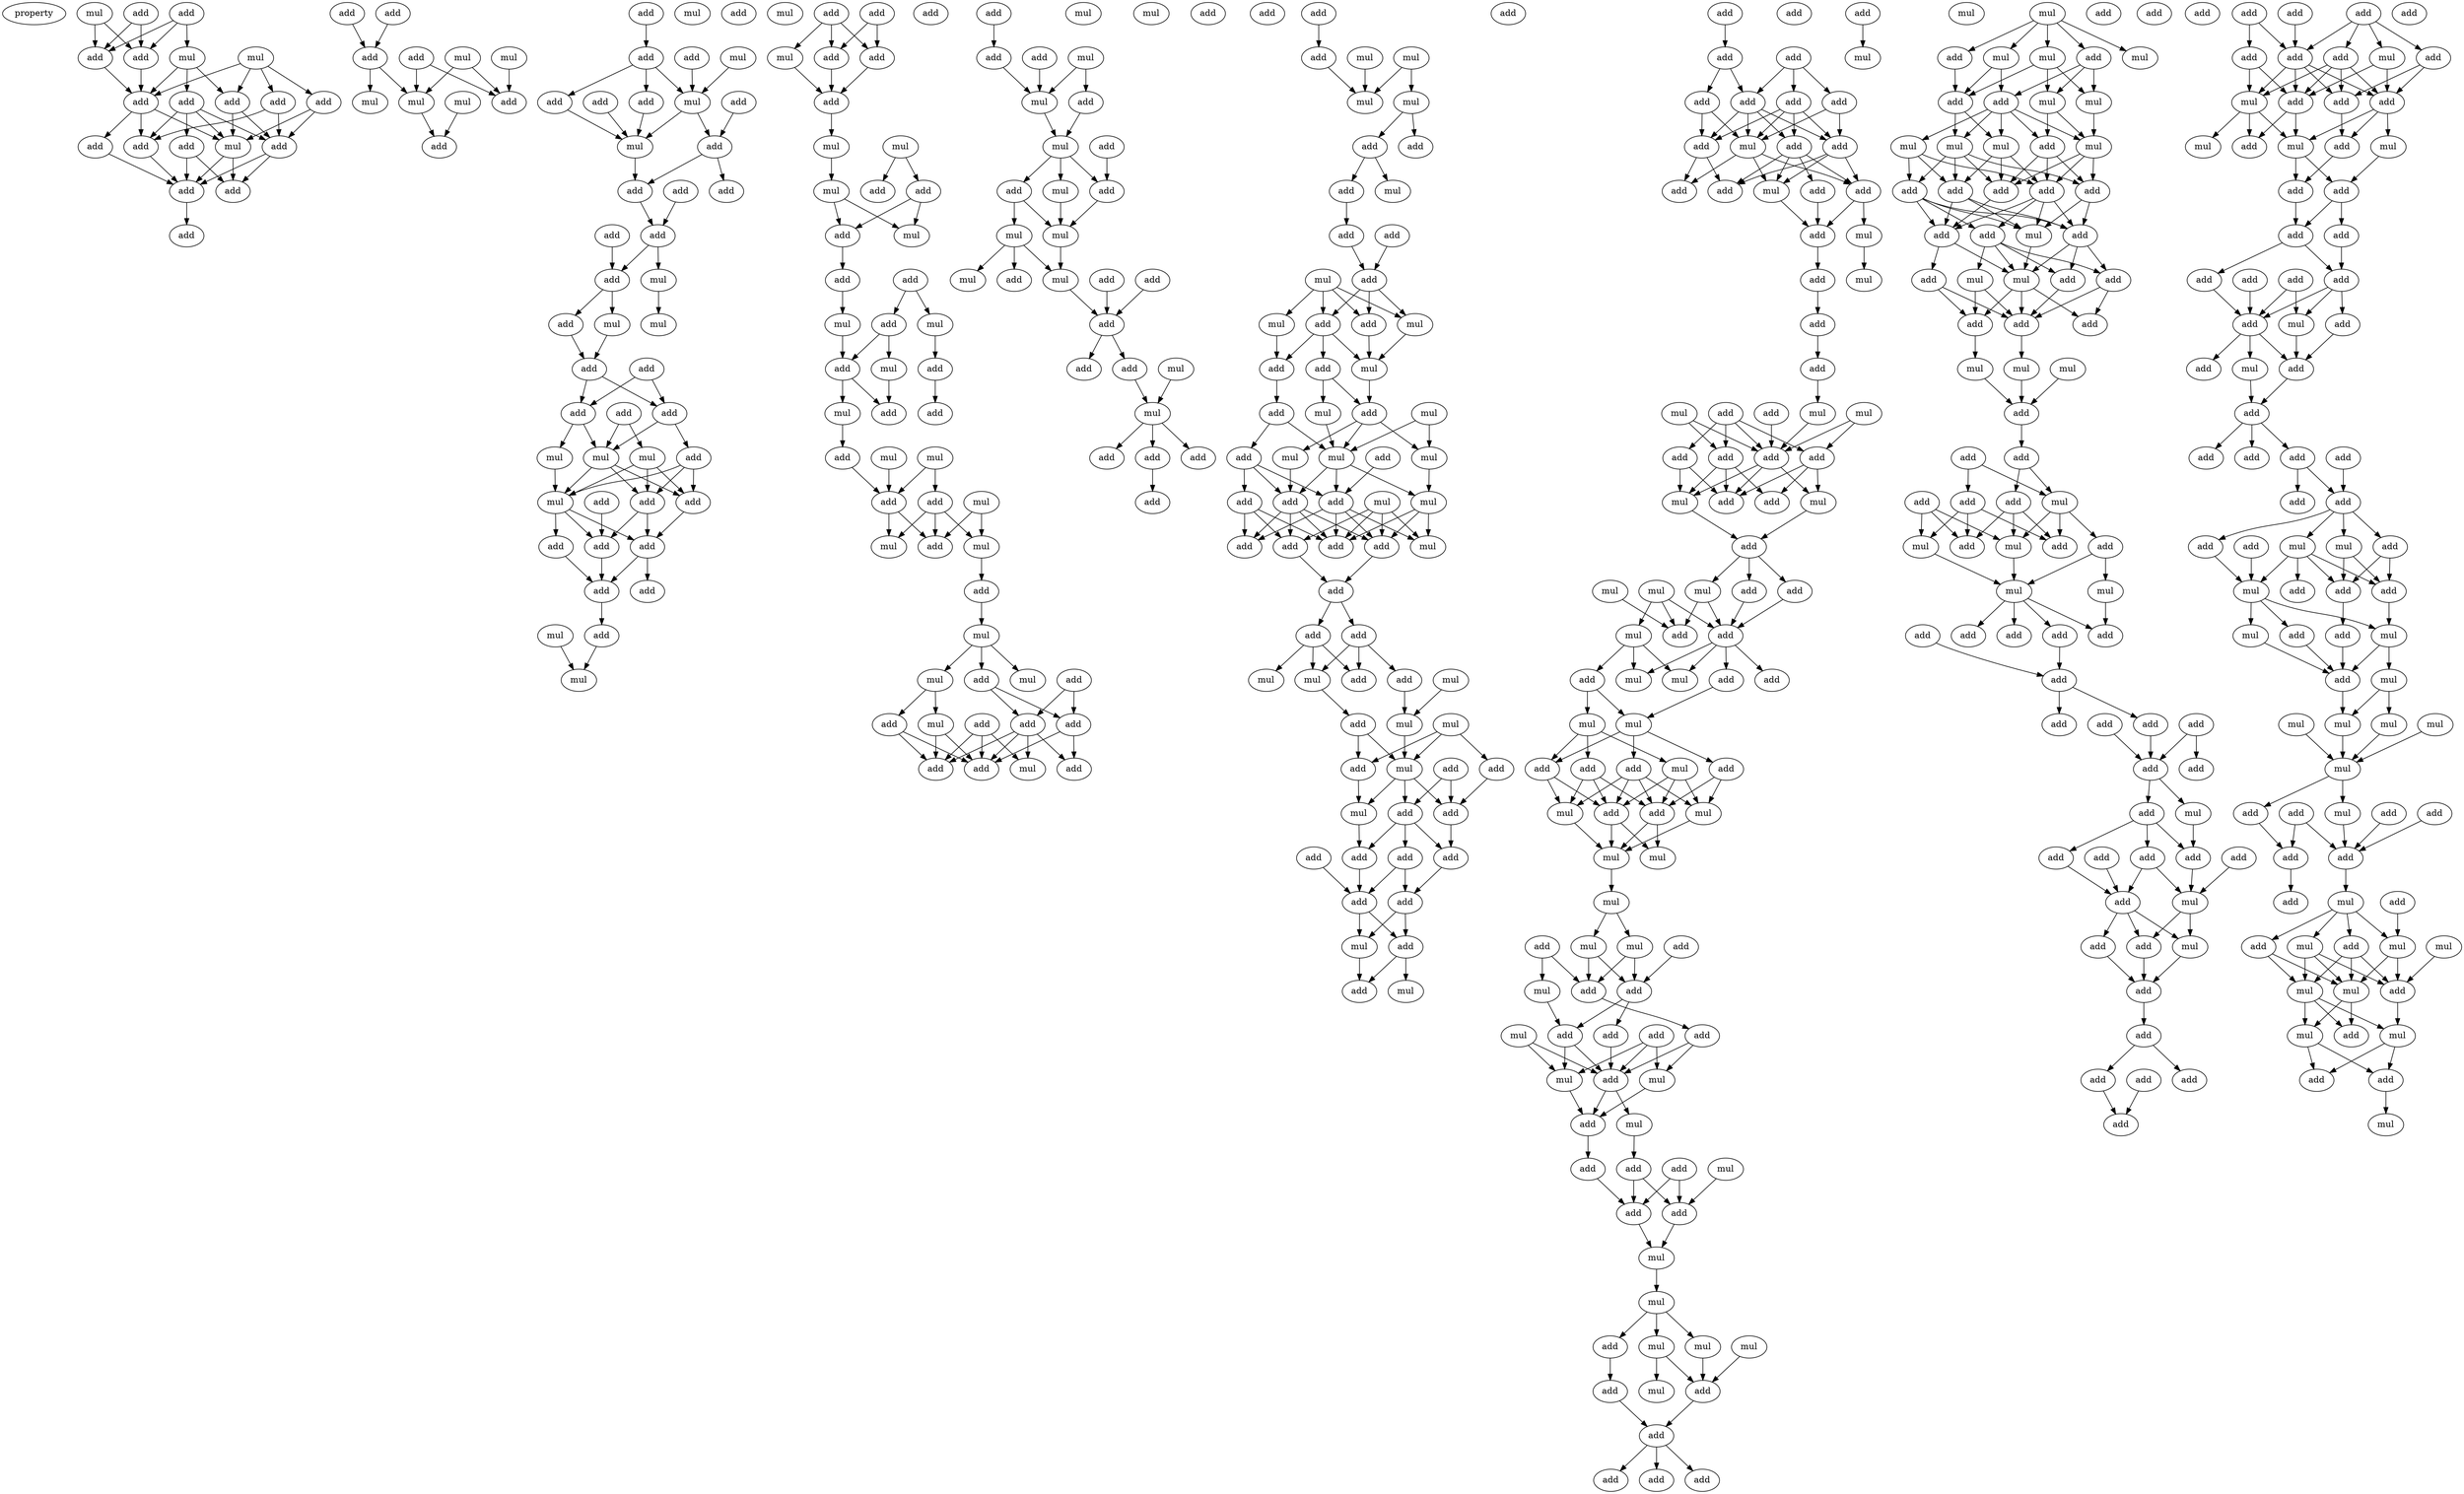digraph {
    node [fontcolor=black]
    property [mul=2,lf=1.2]
    0 [ label = add ];
    1 [ label = add ];
    2 [ label = mul ];
    3 [ label = mul ];
    4 [ label = add ];
    5 [ label = add ];
    6 [ label = mul ];
    7 [ label = add ];
    8 [ label = add ];
    9 [ label = add ];
    10 [ label = add ];
    11 [ label = add ];
    12 [ label = mul ];
    13 [ label = add ];
    14 [ label = add ];
    15 [ label = add ];
    16 [ label = add ];
    17 [ label = add ];
    18 [ label = add ];
    19 [ label = add ];
    20 [ label = add ];
    21 [ label = add ];
    22 [ label = add ];
    23 [ label = add ];
    24 [ label = mul ];
    25 [ label = mul ];
    26 [ label = mul ];
    27 [ label = mul ];
    28 [ label = add ];
    29 [ label = mul ];
    30 [ label = add ];
    31 [ label = add ];
    32 [ label = mul ];
    33 [ label = add ];
    34 [ label = add ];
    35 [ label = add ];
    36 [ label = mul ];
    37 [ label = add ];
    38 [ label = add ];
    39 [ label = add ];
    40 [ label = mul ];
    41 [ label = add ];
    42 [ label = mul ];
    43 [ label = add ];
    44 [ label = add ];
    45 [ label = add ];
    46 [ label = add ];
    47 [ label = add ];
    48 [ label = add ];
    49 [ label = mul ];
    50 [ label = add ];
    51 [ label = mul ];
    52 [ label = mul ];
    53 [ label = add ];
    54 [ label = add ];
    55 [ label = add ];
    56 [ label = add ];
    57 [ label = add ];
    58 [ label = add ];
    59 [ label = mul ];
    60 [ label = mul ];
    61 [ label = mul ];
    62 [ label = add ];
    63 [ label = mul ];
    64 [ label = add ];
    65 [ label = add ];
    66 [ label = add ];
    67 [ label = add ];
    68 [ label = add ];
    69 [ label = add ];
    70 [ label = add ];
    71 [ label = add ];
    72 [ label = mul ];
    73 [ label = mul ];
    74 [ label = add ];
    75 [ label = mul ];
    76 [ label = add ];
    77 [ label = add ];
    78 [ label = add ];
    79 [ label = mul ];
    80 [ label = add ];
    81 [ label = add ];
    82 [ label = add ];
    83 [ label = mul ];
    84 [ label = mul ];
    85 [ label = add ];
    86 [ label = mul ];
    87 [ label = add ];
    88 [ label = mul ];
    89 [ label = add ];
    90 [ label = add ];
    91 [ label = add ];
    92 [ label = add ];
    93 [ label = mul ];
    94 [ label = mul ];
    95 [ label = add ];
    96 [ label = mul ];
    97 [ label = add ];
    98 [ label = mul ];
    99 [ label = add ];
    100 [ label = add ];
    101 [ label = mul ];
    102 [ label = add ];
    103 [ label = mul ];
    104 [ label = add ];
    105 [ label = add ];
    106 [ label = mul ];
    107 [ label = mul ];
    108 [ label = mul ];
    109 [ label = add ];
    110 [ label = add ];
    111 [ label = mul ];
    112 [ label = add ];
    113 [ label = mul ];
    114 [ label = add ];
    115 [ label = mul ];
    116 [ label = mul ];
    117 [ label = add ];
    118 [ label = add ];
    119 [ label = add ];
    120 [ label = add ];
    121 [ label = add ];
    122 [ label = add ];
    123 [ label = mul ];
    124 [ label = add ];
    125 [ label = add ];
    126 [ label = add ];
    127 [ label = mul ];
    128 [ label = add ];
    129 [ label = mul ];
    130 [ label = add ];
    131 [ label = add ];
    132 [ label = mul ];
    133 [ label = mul ];
    134 [ label = add ];
    135 [ label = add ];
    136 [ label = mul ];
    137 [ label = mul ];
    138 [ label = add ];
    139 [ label = mul ];
    140 [ label = mul ];
    141 [ label = add ];
    142 [ label = add ];
    143 [ label = add ];
    144 [ label = add ];
    145 [ label = add ];
    146 [ label = mul ];
    147 [ label = mul ];
    148 [ label = mul ];
    149 [ label = mul ];
    150 [ label = add ];
    151 [ label = add ];
    152 [ label = add ];
    153 [ label = add ];
    154 [ label = add ];
    155 [ label = add ];
    156 [ label = add ];
    157 [ label = mul ];
    158 [ label = mul ];
    159 [ label = add ];
    160 [ label = mul ];
    161 [ label = mul ];
    162 [ label = add ];
    163 [ label = add ];
    164 [ label = add ];
    165 [ label = mul ];
    166 [ label = add ];
    167 [ label = add ];
    168 [ label = mul ];
    169 [ label = add ];
    170 [ label = mul ];
    171 [ label = add ];
    172 [ label = mul ];
    173 [ label = add ];
    174 [ label = add ];
    175 [ label = mul ];
    176 [ label = add ];
    177 [ label = add ];
    178 [ label = add ];
    179 [ label = mul ];
    180 [ label = mul ];
    181 [ label = mul ];
    182 [ label = mul ];
    183 [ label = add ];
    184 [ label = add ];
    185 [ label = mul ];
    186 [ label = add ];
    187 [ label = add ];
    188 [ label = mul ];
    189 [ label = add ];
    190 [ label = mul ];
    191 [ label = add ];
    192 [ label = add ];
    193 [ label = add ];
    194 [ label = add ];
    195 [ label = mul ];
    196 [ label = add ];
    197 [ label = add ];
    198 [ label = add ];
    199 [ label = mul ];
    200 [ label = add ];
    201 [ label = mul ];
    202 [ label = add ];
    203 [ label = mul ];
    204 [ label = mul ];
    205 [ label = mul ];
    206 [ label = add ];
    207 [ label = add ];
    208 [ label = add ];
    209 [ label = add ];
    210 [ label = mul ];
    211 [ label = add ];
    212 [ label = mul ];
    213 [ label = add ];
    214 [ label = add ];
    215 [ label = add ];
    216 [ label = add ];
    217 [ label = add ];
    218 [ label = add ];
    219 [ label = add ];
    220 [ label = add ];
    221 [ label = add ];
    222 [ label = mul ];
    223 [ label = add ];
    224 [ label = mul ];
    225 [ label = add ];
    226 [ label = add ];
    227 [ label = add ];
    228 [ label = add ];
    229 [ label = add ];
    230 [ label = add ];
    231 [ label = add ];
    232 [ label = add ];
    233 [ label = add ];
    234 [ label = mul ];
    235 [ label = add ];
    236 [ label = add ];
    237 [ label = add ];
    238 [ label = add ];
    239 [ label = mul ];
    240 [ label = add ];
    241 [ label = mul ];
    242 [ label = add ];
    243 [ label = mul ];
    244 [ label = add ];
    245 [ label = add ];
    246 [ label = add ];
    247 [ label = add ];
    248 [ label = mul ];
    249 [ label = add ];
    250 [ label = mul ];
    251 [ label = mul ];
    252 [ label = add ];
    253 [ label = add ];
    254 [ label = add ];
    255 [ label = add ];
    256 [ label = mul ];
    257 [ label = add ];
    258 [ label = add ];
    259 [ label = mul ];
    260 [ label = add ];
    261 [ label = mul ];
    262 [ label = mul ];
    263 [ label = mul ];
    264 [ label = add ];
    265 [ label = add ];
    266 [ label = add ];
    267 [ label = mul ];
    268 [ label = add ];
    269 [ label = mul ];
    270 [ label = add ];
    271 [ label = add ];
    272 [ label = add ];
    273 [ label = mul ];
    274 [ label = mul ];
    275 [ label = mul ];
    276 [ label = add ];
    277 [ label = mul ];
    278 [ label = add ];
    279 [ label = add ];
    280 [ label = add ];
    281 [ label = mul ];
    282 [ label = add ];
    283 [ label = mul ];
    284 [ label = add ];
    285 [ label = mul ];
    286 [ label = mul ];
    287 [ label = mul ];
    288 [ label = mul ];
    289 [ label = mul ];
    290 [ label = add ];
    291 [ label = add ];
    292 [ label = add ];
    293 [ label = mul ];
    294 [ label = add ];
    295 [ label = mul ];
    296 [ label = add ];
    297 [ label = add ];
    298 [ label = add ];
    299 [ label = add ];
    300 [ label = mul ];
    301 [ label = mul ];
    302 [ label = add ];
    303 [ label = mul ];
    304 [ label = add ];
    305 [ label = add ];
    306 [ label = add ];
    307 [ label = add ];
    308 [ label = mul ];
    309 [ label = add ];
    310 [ label = add ];
    311 [ label = add ];
    312 [ label = mul ];
    313 [ label = mul ];
    314 [ label = add ];
    315 [ label = mul ];
    316 [ label = mul ];
    317 [ label = mul ];
    318 [ label = mul ];
    319 [ label = add ];
    320 [ label = add ];
    321 [ label = add ];
    322 [ label = add ];
    323 [ label = add ];
    324 [ label = add ];
    325 [ label = mul ];
    326 [ label = add ];
    327 [ label = mul ];
    328 [ label = mul ];
    329 [ label = mul ];
    330 [ label = mul ];
    331 [ label = add ];
    332 [ label = mul ];
    333 [ label = add ];
    334 [ label = mul ];
    335 [ label = add ];
    336 [ label = mul ];
    337 [ label = add ];
    338 [ label = add ];
    339 [ label = mul ];
    340 [ label = mul ];
    341 [ label = mul ];
    342 [ label = mul ];
    343 [ label = add ];
    344 [ label = add ];
    345 [ label = add ];
    346 [ label = add ];
    347 [ label = add ];
    348 [ label = mul ];
    349 [ label = add ];
    350 [ label = add ];
    351 [ label = add ];
    352 [ label = add ];
    353 [ label = mul ];
    354 [ label = add ];
    355 [ label = mul ];
    356 [ label = add ];
    357 [ label = add ];
    358 [ label = add ];
    359 [ label = add ];
    360 [ label = mul ];
    361 [ label = mul ];
    362 [ label = mul ];
    363 [ label = add ];
    364 [ label = add ];
    365 [ label = add ];
    366 [ label = add ];
    367 [ label = add ];
    368 [ label = mul ];
    369 [ label = add ];
    370 [ label = add ];
    371 [ label = add ];
    372 [ label = mul ];
    373 [ label = add ];
    374 [ label = mul ];
    375 [ label = mul ];
    376 [ label = mul ];
    377 [ label = add ];
    378 [ label = add ];
    379 [ label = add ];
    380 [ label = add ];
    381 [ label = add ];
    382 [ label = add ];
    383 [ label = add ];
    384 [ label = add ];
    385 [ label = add ];
    386 [ label = add ];
    387 [ label = add ];
    388 [ label = add ];
    389 [ label = add ];
    390 [ label = add ];
    391 [ label = mul ];
    392 [ label = add ];
    393 [ label = add ];
    394 [ label = add ];
    395 [ label = add ];
    396 [ label = add ];
    397 [ label = mul ];
    398 [ label = add ];
    399 [ label = mul ];
    400 [ label = add ];
    401 [ label = add ];
    402 [ label = add ];
    403 [ label = add ];
    404 [ label = add ];
    405 [ label = add ];
    406 [ label = add ];
    407 [ label = add ];
    408 [ label = add ];
    409 [ label = add ];
    410 [ label = add ];
    411 [ label = add ];
    412 [ label = add ];
    413 [ label = mul ];
    414 [ label = add ];
    415 [ label = add ];
    416 [ label = add ];
    417 [ label = add ];
    418 [ label = add ];
    419 [ label = mul ];
    420 [ label = add ];
    421 [ label = add ];
    422 [ label = mul ];
    423 [ label = mul ];
    424 [ label = add ];
    425 [ label = add ];
    426 [ label = mul ];
    427 [ label = add ];
    428 [ label = add ];
    429 [ label = add ];
    430 [ label = add ];
    431 [ label = add ];
    432 [ label = add ];
    433 [ label = add ];
    434 [ label = add ];
    435 [ label = mul ];
    436 [ label = add ];
    437 [ label = add ];
    438 [ label = mul ];
    439 [ label = add ];
    440 [ label = add ];
    441 [ label = add ];
    442 [ label = add ];
    443 [ label = add ];
    444 [ label = add ];
    445 [ label = add ];
    446 [ label = add ];
    447 [ label = add ];
    448 [ label = add ];
    449 [ label = add ];
    450 [ label = mul ];
    451 [ label = add ];
    452 [ label = add ];
    453 [ label = mul ];
    454 [ label = add ];
    455 [ label = add ];
    456 [ label = mul ];
    457 [ label = add ];
    458 [ label = mul ];
    459 [ label = add ];
    460 [ label = add ];
    461 [ label = mul ];
    462 [ label = mul ];
    463 [ label = add ];
    464 [ label = mul ];
    465 [ label = mul ];
    466 [ label = mul ];
    467 [ label = mul ];
    468 [ label = mul ];
    469 [ label = add ];
    470 [ label = add ];
    471 [ label = add ];
    472 [ label = add ];
    473 [ label = mul ];
    474 [ label = add ];
    475 [ label = add ];
    476 [ label = add ];
    477 [ label = mul ];
    478 [ label = add ];
    479 [ label = mul ];
    480 [ label = mul ];
    481 [ label = add ];
    482 [ label = mul ];
    483 [ label = add ];
    484 [ label = mul ];
    485 [ label = add ];
    486 [ label = mul ];
    487 [ label = add ];
    488 [ label = mul ];
    489 [ label = mul ];
    490 [ label = add ];
    491 [ label = add ];
    492 [ label = mul ];
    0 -> 3 [ name = 0 ];
    0 -> 4 [ name = 1 ];
    0 -> 5 [ name = 2 ];
    1 -> 4 [ name = 3 ];
    1 -> 5 [ name = 4 ];
    2 -> 4 [ name = 5 ];
    2 -> 5 [ name = 6 ];
    3 -> 7 [ name = 7 ];
    3 -> 8 [ name = 8 ];
    3 -> 10 [ name = 9 ];
    4 -> 10 [ name = 10 ];
    5 -> 10 [ name = 11 ];
    6 -> 8 [ name = 12 ];
    6 -> 9 [ name = 13 ];
    6 -> 10 [ name = 14 ];
    6 -> 11 [ name = 15 ];
    7 -> 12 [ name = 16 ];
    7 -> 13 [ name = 17 ];
    7 -> 14 [ name = 18 ];
    7 -> 16 [ name = 19 ];
    8 -> 12 [ name = 20 ];
    8 -> 16 [ name = 21 ];
    9 -> 14 [ name = 22 ];
    9 -> 16 [ name = 23 ];
    10 -> 12 [ name = 24 ];
    10 -> 14 [ name = 25 ];
    10 -> 15 [ name = 26 ];
    11 -> 12 [ name = 27 ];
    11 -> 16 [ name = 28 ];
    12 -> 17 [ name = 29 ];
    12 -> 18 [ name = 30 ];
    13 -> 17 [ name = 31 ];
    13 -> 18 [ name = 32 ];
    14 -> 18 [ name = 33 ];
    15 -> 18 [ name = 34 ];
    16 -> 17 [ name = 35 ];
    16 -> 18 [ name = 36 ];
    18 -> 19 [ name = 37 ];
    20 -> 22 [ name = 38 ];
    21 -> 22 [ name = 39 ];
    22 -> 26 [ name = 40 ];
    22 -> 27 [ name = 41 ];
    23 -> 26 [ name = 42 ];
    23 -> 28 [ name = 43 ];
    24 -> 26 [ name = 44 ];
    24 -> 28 [ name = 45 ];
    25 -> 28 [ name = 46 ];
    26 -> 30 [ name = 47 ];
    29 -> 30 [ name = 48 ];
    31 -> 34 [ name = 49 ];
    32 -> 36 [ name = 50 ];
    33 -> 36 [ name = 51 ];
    34 -> 35 [ name = 52 ];
    34 -> 36 [ name = 53 ];
    34 -> 38 [ name = 54 ];
    35 -> 40 [ name = 55 ];
    36 -> 40 [ name = 56 ];
    36 -> 41 [ name = 57 ];
    37 -> 40 [ name = 58 ];
    38 -> 40 [ name = 59 ];
    39 -> 41 [ name = 60 ];
    40 -> 45 [ name = 61 ];
    41 -> 44 [ name = 62 ];
    41 -> 45 [ name = 63 ];
    43 -> 47 [ name = 64 ];
    45 -> 47 [ name = 65 ];
    46 -> 48 [ name = 66 ];
    47 -> 48 [ name = 67 ];
    47 -> 49 [ name = 68 ];
    48 -> 50 [ name = 69 ];
    48 -> 52 [ name = 70 ];
    49 -> 51 [ name = 71 ];
    50 -> 53 [ name = 72 ];
    52 -> 53 [ name = 73 ];
    53 -> 55 [ name = 74 ];
    53 -> 56 [ name = 75 ];
    54 -> 55 [ name = 76 ];
    54 -> 56 [ name = 77 ];
    55 -> 59 [ name = 78 ];
    55 -> 60 [ name = 79 ];
    56 -> 58 [ name = 80 ];
    56 -> 59 [ name = 81 ];
    57 -> 59 [ name = 82 ];
    57 -> 61 [ name = 83 ];
    58 -> 63 [ name = 84 ];
    58 -> 64 [ name = 85 ];
    58 -> 66 [ name = 86 ];
    59 -> 63 [ name = 87 ];
    59 -> 64 [ name = 88 ];
    59 -> 66 [ name = 89 ];
    60 -> 63 [ name = 90 ];
    61 -> 63 [ name = 91 ];
    61 -> 64 [ name = 92 ];
    61 -> 66 [ name = 93 ];
    63 -> 67 [ name = 94 ];
    63 -> 68 [ name = 95 ];
    63 -> 69 [ name = 96 ];
    64 -> 67 [ name = 97 ];
    64 -> 69 [ name = 98 ];
    65 -> 67 [ name = 99 ];
    66 -> 69 [ name = 100 ];
    67 -> 70 [ name = 101 ];
    68 -> 70 [ name = 102 ];
    69 -> 70 [ name = 103 ];
    69 -> 71 [ name = 104 ];
    70 -> 74 [ name = 105 ];
    72 -> 75 [ name = 106 ];
    74 -> 75 [ name = 107 ];
    76 -> 78 [ name = 108 ];
    76 -> 79 [ name = 109 ];
    76 -> 80 [ name = 110 ];
    77 -> 78 [ name = 111 ];
    77 -> 80 [ name = 112 ];
    78 -> 81 [ name = 113 ];
    79 -> 81 [ name = 114 ];
    80 -> 81 [ name = 115 ];
    81 -> 84 [ name = 116 ];
    83 -> 85 [ name = 117 ];
    83 -> 87 [ name = 118 ];
    84 -> 86 [ name = 119 ];
    86 -> 88 [ name = 120 ];
    86 -> 89 [ name = 121 ];
    87 -> 88 [ name = 122 ];
    87 -> 89 [ name = 123 ];
    89 -> 91 [ name = 124 ];
    90 -> 92 [ name = 125 ];
    90 -> 93 [ name = 126 ];
    91 -> 94 [ name = 127 ];
    92 -> 96 [ name = 128 ];
    92 -> 97 [ name = 129 ];
    93 -> 95 [ name = 130 ];
    94 -> 97 [ name = 131 ];
    95 -> 100 [ name = 132 ];
    96 -> 99 [ name = 133 ];
    97 -> 98 [ name = 134 ];
    97 -> 99 [ name = 135 ];
    98 -> 102 [ name = 136 ];
    101 -> 104 [ name = 137 ];
    102 -> 104 [ name = 138 ];
    103 -> 104 [ name = 139 ];
    103 -> 105 [ name = 140 ];
    104 -> 107 [ name = 141 ];
    104 -> 109 [ name = 142 ];
    105 -> 107 [ name = 143 ];
    105 -> 108 [ name = 144 ];
    105 -> 109 [ name = 145 ];
    106 -> 108 [ name = 146 ];
    106 -> 109 [ name = 147 ];
    108 -> 110 [ name = 148 ];
    110 -> 111 [ name = 149 ];
    111 -> 112 [ name = 150 ];
    111 -> 113 [ name = 151 ];
    111 -> 115 [ name = 152 ];
    112 -> 118 [ name = 153 ];
    112 -> 119 [ name = 154 ];
    114 -> 118 [ name = 155 ];
    114 -> 119 [ name = 156 ];
    115 -> 116 [ name = 157 ];
    115 -> 117 [ name = 158 ];
    116 -> 121 [ name = 159 ];
    116 -> 124 [ name = 160 ];
    117 -> 121 [ name = 161 ];
    117 -> 124 [ name = 162 ];
    118 -> 121 [ name = 163 ];
    118 -> 122 [ name = 164 ];
    118 -> 123 [ name = 165 ];
    118 -> 124 [ name = 166 ];
    119 -> 121 [ name = 167 ];
    119 -> 122 [ name = 168 ];
    120 -> 121 [ name = 169 ];
    120 -> 123 [ name = 170 ];
    120 -> 124 [ name = 171 ];
    125 -> 128 [ name = 172 ];
    126 -> 129 [ name = 173 ];
    127 -> 129 [ name = 174 ];
    127 -> 130 [ name = 175 ];
    128 -> 129 [ name = 176 ];
    129 -> 132 [ name = 177 ];
    130 -> 132 [ name = 178 ];
    131 -> 135 [ name = 179 ];
    132 -> 133 [ name = 180 ];
    132 -> 134 [ name = 181 ];
    132 -> 135 [ name = 182 ];
    133 -> 136 [ name = 183 ];
    134 -> 136 [ name = 184 ];
    134 -> 137 [ name = 185 ];
    135 -> 136 [ name = 186 ];
    136 -> 139 [ name = 187 ];
    137 -> 139 [ name = 188 ];
    137 -> 140 [ name = 189 ];
    137 -> 141 [ name = 190 ];
    138 -> 143 [ name = 191 ];
    139 -> 143 [ name = 192 ];
    142 -> 143 [ name = 193 ];
    143 -> 144 [ name = 194 ];
    143 -> 145 [ name = 195 ];
    144 -> 149 [ name = 196 ];
    147 -> 149 [ name = 197 ];
    149 -> 152 [ name = 198 ];
    149 -> 153 [ name = 199 ];
    149 -> 154 [ name = 200 ];
    153 -> 155 [ name = 201 ];
    156 -> 159 [ name = 202 ];
    157 -> 160 [ name = 203 ];
    157 -> 161 [ name = 204 ];
    158 -> 161 [ name = 205 ];
    159 -> 161 [ name = 206 ];
    160 -> 162 [ name = 207 ];
    160 -> 163 [ name = 208 ];
    162 -> 164 [ name = 209 ];
    162 -> 165 [ name = 210 ];
    164 -> 166 [ name = 211 ];
    166 -> 169 [ name = 212 ];
    167 -> 169 [ name = 213 ];
    168 -> 170 [ name = 214 ];
    168 -> 171 [ name = 215 ];
    168 -> 172 [ name = 216 ];
    168 -> 173 [ name = 217 ];
    169 -> 170 [ name = 218 ];
    169 -> 171 [ name = 219 ];
    169 -> 173 [ name = 220 ];
    170 -> 175 [ name = 221 ];
    171 -> 174 [ name = 222 ];
    171 -> 175 [ name = 223 ];
    171 -> 176 [ name = 224 ];
    172 -> 176 [ name = 225 ];
    173 -> 175 [ name = 226 ];
    174 -> 178 [ name = 227 ];
    174 -> 180 [ name = 228 ];
    175 -> 178 [ name = 229 ];
    176 -> 177 [ name = 230 ];
    177 -> 182 [ name = 231 ];
    177 -> 184 [ name = 232 ];
    178 -> 181 [ name = 233 ];
    178 -> 182 [ name = 234 ];
    178 -> 185 [ name = 235 ];
    179 -> 181 [ name = 236 ];
    179 -> 182 [ name = 237 ];
    180 -> 182 [ name = 238 ];
    181 -> 188 [ name = 239 ];
    182 -> 187 [ name = 240 ];
    182 -> 188 [ name = 241 ];
    182 -> 189 [ name = 242 ];
    183 -> 189 [ name = 243 ];
    184 -> 186 [ name = 244 ];
    184 -> 187 [ name = 245 ];
    184 -> 189 [ name = 246 ];
    185 -> 187 [ name = 247 ];
    186 -> 191 [ name = 248 ];
    186 -> 193 [ name = 249 ];
    186 -> 194 [ name = 250 ];
    187 -> 191 [ name = 251 ];
    187 -> 192 [ name = 252 ];
    187 -> 193 [ name = 253 ];
    187 -> 194 [ name = 254 ];
    188 -> 191 [ name = 255 ];
    188 -> 192 [ name = 256 ];
    188 -> 195 [ name = 257 ];
    189 -> 191 [ name = 258 ];
    189 -> 192 [ name = 259 ];
    189 -> 194 [ name = 260 ];
    189 -> 195 [ name = 261 ];
    190 -> 191 [ name = 262 ];
    190 -> 192 [ name = 263 ];
    190 -> 193 [ name = 264 ];
    190 -> 195 [ name = 265 ];
    192 -> 196 [ name = 266 ];
    193 -> 196 [ name = 267 ];
    196 -> 197 [ name = 268 ];
    196 -> 198 [ name = 269 ];
    197 -> 199 [ name = 270 ];
    197 -> 200 [ name = 271 ];
    197 -> 203 [ name = 272 ];
    198 -> 200 [ name = 273 ];
    198 -> 202 [ name = 274 ];
    198 -> 203 [ name = 275 ];
    201 -> 204 [ name = 276 ];
    202 -> 204 [ name = 277 ];
    203 -> 206 [ name = 278 ];
    204 -> 210 [ name = 279 ];
    205 -> 207 [ name = 280 ];
    205 -> 208 [ name = 281 ];
    205 -> 210 [ name = 282 ];
    206 -> 208 [ name = 283 ];
    206 -> 210 [ name = 284 ];
    207 -> 211 [ name = 285 ];
    208 -> 212 [ name = 286 ];
    209 -> 211 [ name = 287 ];
    209 -> 213 [ name = 288 ];
    210 -> 211 [ name = 289 ];
    210 -> 212 [ name = 290 ];
    210 -> 213 [ name = 291 ];
    211 -> 215 [ name = 292 ];
    212 -> 218 [ name = 293 ];
    213 -> 215 [ name = 294 ];
    213 -> 216 [ name = 295 ];
    213 -> 218 [ name = 296 ];
    214 -> 219 [ name = 297 ];
    215 -> 220 [ name = 298 ];
    216 -> 219 [ name = 299 ];
    216 -> 220 [ name = 300 ];
    218 -> 219 [ name = 301 ];
    219 -> 221 [ name = 302 ];
    219 -> 222 [ name = 303 ];
    220 -> 221 [ name = 304 ];
    220 -> 222 [ name = 305 ];
    221 -> 223 [ name = 306 ];
    221 -> 224 [ name = 307 ];
    222 -> 223 [ name = 308 ];
    225 -> 227 [ name = 309 ];
    226 -> 228 [ name = 310 ];
    226 -> 230 [ name = 311 ];
    226 -> 231 [ name = 312 ];
    227 -> 229 [ name = 313 ];
    227 -> 230 [ name = 314 ];
    228 -> 232 [ name = 315 ];
    228 -> 233 [ name = 316 ];
    228 -> 234 [ name = 317 ];
    228 -> 235 [ name = 318 ];
    229 -> 233 [ name = 319 ];
    229 -> 234 [ name = 320 ];
    230 -> 232 [ name = 321 ];
    230 -> 233 [ name = 322 ];
    230 -> 234 [ name = 323 ];
    230 -> 235 [ name = 324 ];
    231 -> 234 [ name = 325 ];
    231 -> 235 [ name = 326 ];
    232 -> 236 [ name = 327 ];
    232 -> 237 [ name = 328 ];
    232 -> 239 [ name = 329 ];
    232 -> 240 [ name = 330 ];
    233 -> 236 [ name = 331 ];
    233 -> 238 [ name = 332 ];
    234 -> 237 [ name = 333 ];
    234 -> 238 [ name = 334 ];
    234 -> 239 [ name = 335 ];
    235 -> 236 [ name = 336 ];
    235 -> 237 [ name = 337 ];
    235 -> 239 [ name = 338 ];
    237 -> 241 [ name = 339 ];
    237 -> 242 [ name = 340 ];
    239 -> 242 [ name = 341 ];
    240 -> 242 [ name = 342 ];
    241 -> 243 [ name = 343 ];
    242 -> 244 [ name = 344 ];
    244 -> 245 [ name = 345 ];
    245 -> 246 [ name = 346 ];
    246 -> 248 [ name = 347 ];
    247 -> 252 [ name = 348 ];
    247 -> 253 [ name = 349 ];
    247 -> 254 [ name = 350 ];
    247 -> 255 [ name = 351 ];
    248 -> 252 [ name = 352 ];
    249 -> 252 [ name = 353 ];
    250 -> 252 [ name = 354 ];
    250 -> 253 [ name = 355 ];
    251 -> 252 [ name = 356 ];
    251 -> 255 [ name = 357 ];
    252 -> 256 [ name = 358 ];
    252 -> 258 [ name = 359 ];
    252 -> 259 [ name = 360 ];
    253 -> 256 [ name = 361 ];
    253 -> 257 [ name = 362 ];
    253 -> 258 [ name = 363 ];
    254 -> 256 [ name = 364 ];
    254 -> 258 [ name = 365 ];
    255 -> 257 [ name = 366 ];
    255 -> 258 [ name = 367 ];
    255 -> 259 [ name = 368 ];
    256 -> 260 [ name = 369 ];
    259 -> 260 [ name = 370 ];
    260 -> 262 [ name = 371 ];
    260 -> 264 [ name = 372 ];
    260 -> 265 [ name = 373 ];
    261 -> 266 [ name = 374 ];
    261 -> 267 [ name = 375 ];
    261 -> 268 [ name = 376 ];
    262 -> 266 [ name = 377 ];
    262 -> 268 [ name = 378 ];
    263 -> 266 [ name = 379 ];
    264 -> 268 [ name = 380 ];
    265 -> 268 [ name = 381 ];
    267 -> 269 [ name = 382 ];
    267 -> 272 [ name = 383 ];
    267 -> 273 [ name = 384 ];
    268 -> 269 [ name = 385 ];
    268 -> 270 [ name = 386 ];
    268 -> 271 [ name = 387 ];
    268 -> 273 [ name = 388 ];
    270 -> 275 [ name = 389 ];
    272 -> 274 [ name = 390 ];
    272 -> 275 [ name = 391 ];
    274 -> 277 [ name = 392 ];
    274 -> 279 [ name = 393 ];
    274 -> 280 [ name = 394 ];
    275 -> 276 [ name = 395 ];
    275 -> 278 [ name = 396 ];
    275 -> 280 [ name = 397 ];
    276 -> 281 [ name = 398 ];
    276 -> 282 [ name = 399 ];
    276 -> 283 [ name = 400 ];
    276 -> 284 [ name = 401 ];
    277 -> 282 [ name = 402 ];
    277 -> 283 [ name = 403 ];
    277 -> 284 [ name = 404 ];
    278 -> 283 [ name = 405 ];
    278 -> 284 [ name = 406 ];
    279 -> 281 [ name = 407 ];
    279 -> 282 [ name = 408 ];
    279 -> 284 [ name = 409 ];
    280 -> 281 [ name = 410 ];
    280 -> 282 [ name = 411 ];
    281 -> 285 [ name = 412 ];
    282 -> 285 [ name = 413 ];
    282 -> 286 [ name = 414 ];
    283 -> 285 [ name = 415 ];
    284 -> 285 [ name = 416 ];
    284 -> 286 [ name = 417 ];
    285 -> 287 [ name = 418 ];
    287 -> 288 [ name = 419 ];
    287 -> 289 [ name = 420 ];
    288 -> 292 [ name = 421 ];
    288 -> 294 [ name = 422 ];
    289 -> 292 [ name = 423 ];
    289 -> 294 [ name = 424 ];
    290 -> 294 [ name = 425 ];
    291 -> 292 [ name = 426 ];
    291 -> 293 [ name = 427 ];
    292 -> 299 [ name = 428 ];
    293 -> 298 [ name = 429 ];
    294 -> 297 [ name = 430 ];
    294 -> 298 [ name = 431 ];
    295 -> 301 [ name = 432 ];
    295 -> 302 [ name = 433 ];
    296 -> 300 [ name = 434 ];
    296 -> 301 [ name = 435 ];
    296 -> 302 [ name = 436 ];
    297 -> 302 [ name = 437 ];
    298 -> 301 [ name = 438 ];
    298 -> 302 [ name = 439 ];
    299 -> 300 [ name = 440 ];
    299 -> 302 [ name = 441 ];
    300 -> 304 [ name = 442 ];
    301 -> 304 [ name = 443 ];
    302 -> 303 [ name = 444 ];
    302 -> 304 [ name = 445 ];
    303 -> 307 [ name = 446 ];
    304 -> 309 [ name = 447 ];
    306 -> 310 [ name = 448 ];
    306 -> 311 [ name = 449 ];
    307 -> 310 [ name = 450 ];
    307 -> 311 [ name = 451 ];
    308 -> 311 [ name = 452 ];
    309 -> 310 [ name = 453 ];
    310 -> 312 [ name = 454 ];
    311 -> 312 [ name = 455 ];
    312 -> 313 [ name = 456 ];
    313 -> 314 [ name = 457 ];
    313 -> 315 [ name = 458 ];
    313 -> 317 [ name = 459 ];
    314 -> 320 [ name = 460 ];
    315 -> 318 [ name = 461 ];
    315 -> 319 [ name = 462 ];
    316 -> 319 [ name = 463 ];
    317 -> 319 [ name = 464 ];
    319 -> 321 [ name = 465 ];
    320 -> 321 [ name = 466 ];
    321 -> 322 [ name = 467 ];
    321 -> 324 [ name = 468 ];
    321 -> 326 [ name = 469 ];
    323 -> 327 [ name = 470 ];
    328 -> 329 [ name = 471 ];
    328 -> 330 [ name = 472 ];
    328 -> 331 [ name = 473 ];
    328 -> 332 [ name = 474 ];
    328 -> 333 [ name = 475 ];
    329 -> 335 [ name = 476 ];
    329 -> 337 [ name = 477 ];
    331 -> 334 [ name = 478 ];
    331 -> 336 [ name = 479 ];
    331 -> 337 [ name = 480 ];
    332 -> 334 [ name = 481 ];
    332 -> 335 [ name = 482 ];
    332 -> 336 [ name = 483 ];
    333 -> 335 [ name = 484 ];
    334 -> 342 [ name = 485 ];
    335 -> 340 [ name = 486 ];
    335 -> 341 [ name = 487 ];
    336 -> 338 [ name = 488 ];
    336 -> 342 [ name = 489 ];
    337 -> 338 [ name = 490 ];
    337 -> 339 [ name = 491 ];
    337 -> 340 [ name = 492 ];
    337 -> 341 [ name = 493 ];
    337 -> 342 [ name = 494 ];
    338 -> 343 [ name = 495 ];
    338 -> 344 [ name = 496 ];
    338 -> 345 [ name = 497 ];
    339 -> 343 [ name = 498 ];
    339 -> 346 [ name = 499 ];
    339 -> 347 [ name = 500 ];
    340 -> 344 [ name = 501 ];
    340 -> 345 [ name = 502 ];
    340 -> 346 [ name = 503 ];
    340 -> 347 [ name = 504 ];
    341 -> 343 [ name = 505 ];
    341 -> 345 [ name = 506 ];
    341 -> 346 [ name = 507 ];
    342 -> 343 [ name = 508 ];
    342 -> 344 [ name = 509 ];
    342 -> 345 [ name = 510 ];
    343 -> 348 [ name = 511 ];
    343 -> 349 [ name = 512 ];
    343 -> 350 [ name = 513 ];
    343 -> 351 [ name = 514 ];
    344 -> 348 [ name = 515 ];
    344 -> 349 [ name = 516 ];
    345 -> 350 [ name = 517 ];
    346 -> 348 [ name = 518 ];
    346 -> 349 [ name = 519 ];
    346 -> 350 [ name = 520 ];
    347 -> 348 [ name = 521 ];
    347 -> 349 [ name = 522 ];
    347 -> 350 [ name = 523 ];
    347 -> 351 [ name = 524 ];
    348 -> 355 [ name = 525 ];
    349 -> 352 [ name = 526 ];
    349 -> 354 [ name = 527 ];
    349 -> 355 [ name = 528 ];
    350 -> 355 [ name = 529 ];
    350 -> 356 [ name = 530 ];
    351 -> 352 [ name = 531 ];
    351 -> 353 [ name = 532 ];
    351 -> 354 [ name = 533 ];
    351 -> 355 [ name = 534 ];
    352 -> 358 [ name = 535 ];
    352 -> 359 [ name = 536 ];
    353 -> 357 [ name = 537 ];
    353 -> 358 [ name = 538 ];
    354 -> 358 [ name = 539 ];
    355 -> 357 [ name = 540 ];
    355 -> 358 [ name = 541 ];
    355 -> 359 [ name = 542 ];
    356 -> 357 [ name = 543 ];
    356 -> 358 [ name = 544 ];
    357 -> 360 [ name = 545 ];
    358 -> 361 [ name = 546 ];
    360 -> 363 [ name = 547 ];
    361 -> 363 [ name = 548 ];
    362 -> 363 [ name = 549 ];
    363 -> 364 [ name = 550 ];
    364 -> 366 [ name = 551 ];
    364 -> 368 [ name = 552 ];
    365 -> 368 [ name = 553 ];
    365 -> 369 [ name = 554 ];
    366 -> 370 [ name = 555 ];
    366 -> 373 [ name = 556 ];
    366 -> 374 [ name = 557 ];
    367 -> 370 [ name = 558 ];
    367 -> 372 [ name = 559 ];
    367 -> 374 [ name = 560 ];
    368 -> 371 [ name = 561 ];
    368 -> 373 [ name = 562 ];
    368 -> 374 [ name = 563 ];
    369 -> 370 [ name = 564 ];
    369 -> 372 [ name = 565 ];
    369 -> 373 [ name = 566 ];
    371 -> 375 [ name = 567 ];
    371 -> 376 [ name = 568 ];
    372 -> 375 [ name = 569 ];
    374 -> 375 [ name = 570 ];
    375 -> 377 [ name = 571 ];
    375 -> 378 [ name = 572 ];
    375 -> 379 [ name = 573 ];
    375 -> 380 [ name = 574 ];
    376 -> 380 [ name = 575 ];
    377 -> 382 [ name = 576 ];
    381 -> 382 [ name = 577 ];
    382 -> 383 [ name = 578 ];
    382 -> 387 [ name = 579 ];
    385 -> 388 [ name = 580 ];
    385 -> 389 [ name = 581 ];
    386 -> 389 [ name = 582 ];
    387 -> 389 [ name = 583 ];
    389 -> 390 [ name = 584 ];
    389 -> 391 [ name = 585 ];
    390 -> 392 [ name = 586 ];
    390 -> 393 [ name = 587 ];
    390 -> 394 [ name = 588 ];
    391 -> 393 [ name = 589 ];
    392 -> 397 [ name = 590 ];
    392 -> 398 [ name = 591 ];
    393 -> 397 [ name = 592 ];
    394 -> 398 [ name = 593 ];
    395 -> 398 [ name = 594 ];
    396 -> 397 [ name = 595 ];
    397 -> 399 [ name = 596 ];
    397 -> 400 [ name = 597 ];
    398 -> 399 [ name = 598 ];
    398 -> 400 [ name = 599 ];
    398 -> 401 [ name = 600 ];
    399 -> 402 [ name = 601 ];
    400 -> 402 [ name = 602 ];
    401 -> 402 [ name = 603 ];
    402 -> 403 [ name = 604 ];
    403 -> 404 [ name = 605 ];
    403 -> 408 [ name = 606 ];
    404 -> 409 [ name = 607 ];
    405 -> 409 [ name = 608 ];
    410 -> 414 [ name = 609 ];
    410 -> 417 [ name = 610 ];
    411 -> 414 [ name = 611 ];
    412 -> 413 [ name = 612 ];
    412 -> 414 [ name = 613 ];
    412 -> 415 [ name = 614 ];
    412 -> 416 [ name = 615 ];
    413 -> 420 [ name = 616 ];
    413 -> 421 [ name = 617 ];
    414 -> 418 [ name = 618 ];
    414 -> 419 [ name = 619 ];
    414 -> 420 [ name = 620 ];
    414 -> 421 [ name = 621 ];
    415 -> 418 [ name = 622 ];
    415 -> 420 [ name = 623 ];
    416 -> 418 [ name = 624 ];
    416 -> 419 [ name = 625 ];
    416 -> 420 [ name = 626 ];
    416 -> 421 [ name = 627 ];
    417 -> 419 [ name = 628 ];
    417 -> 421 [ name = 629 ];
    418 -> 425 [ name = 630 ];
    419 -> 422 [ name = 631 ];
    419 -> 423 [ name = 632 ];
    419 -> 424 [ name = 633 ];
    420 -> 422 [ name = 634 ];
    420 -> 425 [ name = 635 ];
    420 -> 426 [ name = 636 ];
    421 -> 422 [ name = 637 ];
    421 -> 424 [ name = 638 ];
    422 -> 427 [ name = 639 ];
    422 -> 428 [ name = 640 ];
    425 -> 427 [ name = 641 ];
    426 -> 428 [ name = 642 ];
    427 -> 429 [ name = 643 ];
    428 -> 429 [ name = 644 ];
    428 -> 430 [ name = 645 ];
    429 -> 432 [ name = 646 ];
    429 -> 434 [ name = 647 ];
    430 -> 432 [ name = 648 ];
    431 -> 436 [ name = 649 ];
    432 -> 435 [ name = 650 ];
    432 -> 436 [ name = 651 ];
    432 -> 437 [ name = 652 ];
    433 -> 435 [ name = 653 ];
    433 -> 436 [ name = 654 ];
    434 -> 436 [ name = 655 ];
    435 -> 440 [ name = 656 ];
    436 -> 438 [ name = 657 ];
    436 -> 439 [ name = 658 ];
    436 -> 440 [ name = 659 ];
    437 -> 440 [ name = 660 ];
    438 -> 441 [ name = 661 ];
    440 -> 441 [ name = 662 ];
    441 -> 442 [ name = 663 ];
    441 -> 443 [ name = 664 ];
    441 -> 444 [ name = 665 ];
    444 -> 447 [ name = 666 ];
    444 -> 448 [ name = 667 ];
    445 -> 448 [ name = 668 ];
    448 -> 449 [ name = 669 ];
    448 -> 450 [ name = 670 ];
    448 -> 452 [ name = 671 ];
    448 -> 453 [ name = 672 ];
    449 -> 456 [ name = 673 ];
    450 -> 454 [ name = 674 ];
    450 -> 455 [ name = 675 ];
    450 -> 456 [ name = 676 ];
    450 -> 457 [ name = 677 ];
    451 -> 456 [ name = 678 ];
    452 -> 454 [ name = 679 ];
    452 -> 455 [ name = 680 ];
    453 -> 454 [ name = 681 ];
    453 -> 455 [ name = 682 ];
    454 -> 458 [ name = 683 ];
    455 -> 459 [ name = 684 ];
    456 -> 458 [ name = 685 ];
    456 -> 460 [ name = 686 ];
    456 -> 461 [ name = 687 ];
    458 -> 462 [ name = 688 ];
    458 -> 463 [ name = 689 ];
    459 -> 463 [ name = 690 ];
    460 -> 463 [ name = 691 ];
    461 -> 463 [ name = 692 ];
    462 -> 465 [ name = 693 ];
    462 -> 466 [ name = 694 ];
    463 -> 466 [ name = 695 ];
    464 -> 468 [ name = 696 ];
    465 -> 468 [ name = 697 ];
    466 -> 468 [ name = 698 ];
    467 -> 468 [ name = 699 ];
    468 -> 470 [ name = 700 ];
    468 -> 473 [ name = 701 ];
    469 -> 474 [ name = 702 ];
    469 -> 475 [ name = 703 ];
    470 -> 474 [ name = 704 ];
    471 -> 475 [ name = 705 ];
    472 -> 475 [ name = 706 ];
    473 -> 475 [ name = 707 ];
    474 -> 476 [ name = 708 ];
    475 -> 477 [ name = 709 ];
    477 -> 480 [ name = 710 ];
    477 -> 481 [ name = 711 ];
    477 -> 482 [ name = 712 ];
    477 -> 483 [ name = 713 ];
    478 -> 482 [ name = 714 ];
    479 -> 485 [ name = 715 ];
    480 -> 484 [ name = 716 ];
    480 -> 485 [ name = 717 ];
    480 -> 486 [ name = 718 ];
    481 -> 484 [ name = 719 ];
    481 -> 486 [ name = 720 ];
    482 -> 485 [ name = 721 ];
    482 -> 486 [ name = 722 ];
    483 -> 484 [ name = 723 ];
    483 -> 485 [ name = 724 ];
    483 -> 486 [ name = 725 ];
    484 -> 487 [ name = 726 ];
    484 -> 488 [ name = 727 ];
    484 -> 489 [ name = 728 ];
    485 -> 488 [ name = 729 ];
    486 -> 487 [ name = 730 ];
    486 -> 489 [ name = 731 ];
    488 -> 490 [ name = 732 ];
    488 -> 491 [ name = 733 ];
    489 -> 490 [ name = 734 ];
    489 -> 491 [ name = 735 ];
    491 -> 492 [ name = 736 ];
}
